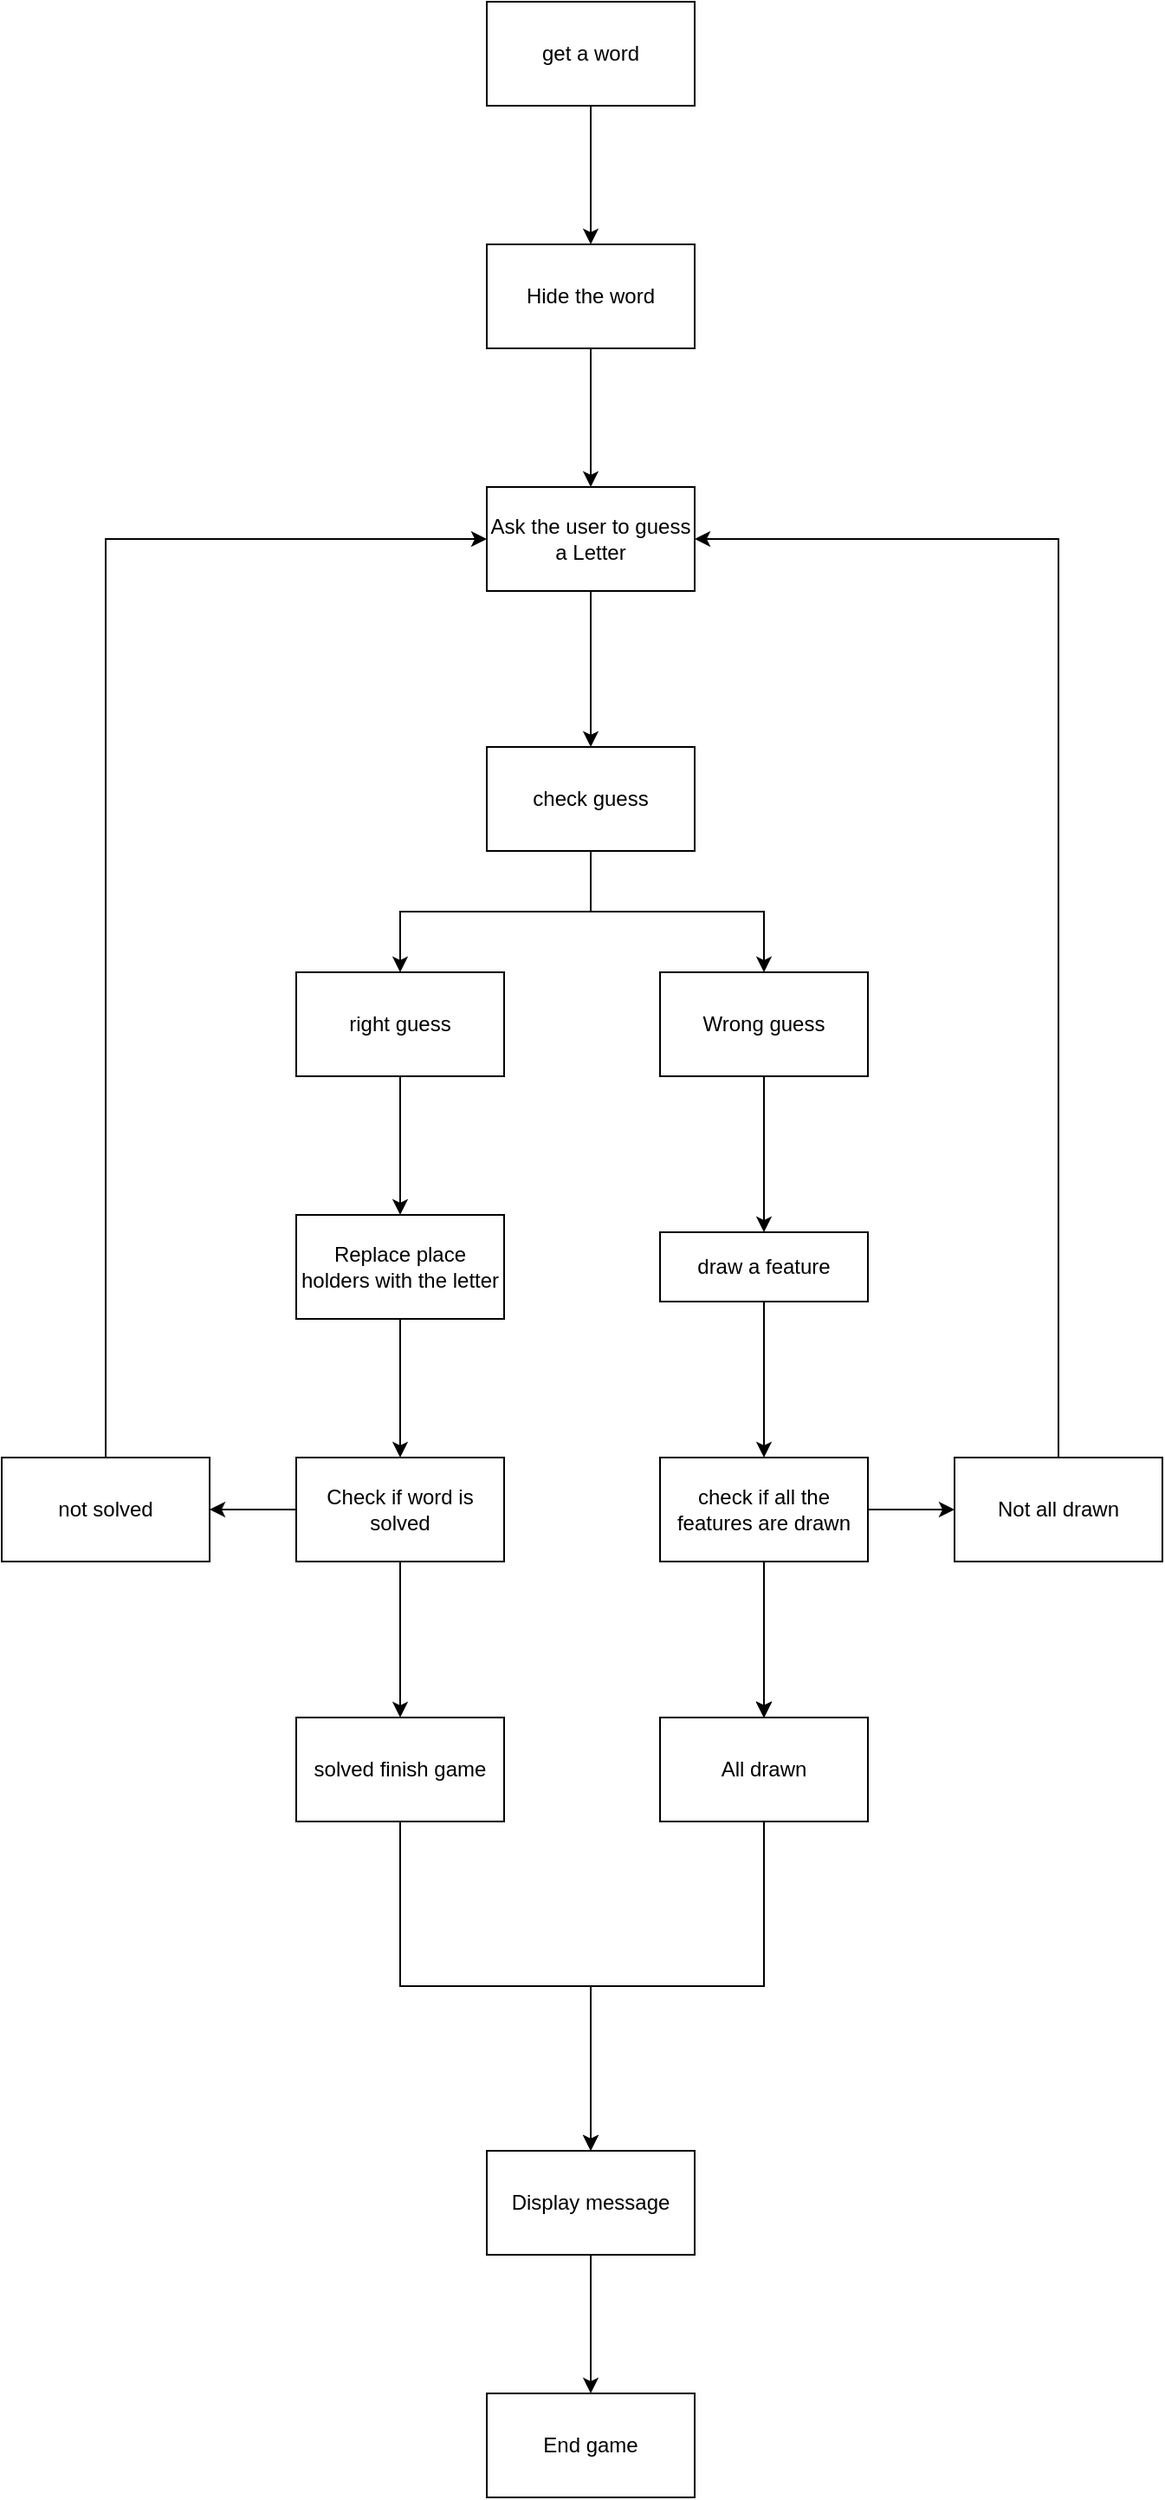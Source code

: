 <mxfile version="24.7.7">
  <diagram name="Page-1" id="45-E5oH-IlwDKeV_Aj2h">
    <mxGraphModel dx="2304" dy="896" grid="1" gridSize="10" guides="1" tooltips="1" connect="1" arrows="1" fold="1" page="1" pageScale="1" pageWidth="827" pageHeight="1169" math="0" shadow="0">
      <root>
        <mxCell id="0" />
        <mxCell id="1" parent="0" />
        <mxCell id="e7k7DConHFphPqSoHIcA-3" value="" style="edgeStyle=orthogonalEdgeStyle;rounded=0;orthogonalLoop=1;jettySize=auto;html=1;" parent="1" source="e7k7DConHFphPqSoHIcA-1" target="e7k7DConHFphPqSoHIcA-2" edge="1">
          <mxGeometry relative="1" as="geometry" />
        </mxCell>
        <mxCell id="e7k7DConHFphPqSoHIcA-1" value="get a word" style="rounded=0;whiteSpace=wrap;html=1;" parent="1" vertex="1">
          <mxGeometry x="120" y="60" width="120" height="60" as="geometry" />
        </mxCell>
        <mxCell id="e7k7DConHFphPqSoHIcA-5" value="" style="edgeStyle=orthogonalEdgeStyle;rounded=0;orthogonalLoop=1;jettySize=auto;html=1;" parent="1" source="e7k7DConHFphPqSoHIcA-2" target="e7k7DConHFphPqSoHIcA-4" edge="1">
          <mxGeometry relative="1" as="geometry" />
        </mxCell>
        <mxCell id="e7k7DConHFphPqSoHIcA-2" value="Hide the word" style="whiteSpace=wrap;html=1;rounded=0;" parent="1" vertex="1">
          <mxGeometry x="120" y="200" width="120" height="60" as="geometry" />
        </mxCell>
        <mxCell id="e7k7DConHFphPqSoHIcA-13" value="" style="edgeStyle=orthogonalEdgeStyle;rounded=0;orthogonalLoop=1;jettySize=auto;html=1;" parent="1" source="e7k7DConHFphPqSoHIcA-4" target="e7k7DConHFphPqSoHIcA-12" edge="1">
          <mxGeometry relative="1" as="geometry" />
        </mxCell>
        <mxCell id="e7k7DConHFphPqSoHIcA-4" value="Ask the user to guess a Letter" style="whiteSpace=wrap;html=1;rounded=0;" parent="1" vertex="1">
          <mxGeometry x="120" y="340" width="120" height="60" as="geometry" />
        </mxCell>
        <mxCell id="e7k7DConHFphPqSoHIcA-19" style="edgeStyle=orthogonalEdgeStyle;rounded=0;orthogonalLoop=1;jettySize=auto;html=1;exitX=0.5;exitY=1;exitDx=0;exitDy=0;entryX=0.5;entryY=0;entryDx=0;entryDy=0;" parent="1" source="e7k7DConHFphPqSoHIcA-6" target="e7k7DConHFphPqSoHIcA-8" edge="1">
          <mxGeometry relative="1" as="geometry" />
        </mxCell>
        <mxCell id="e7k7DConHFphPqSoHIcA-6" value="Wrong guess" style="whiteSpace=wrap;html=1;rounded=0;" parent="1" vertex="1">
          <mxGeometry x="220" y="620" width="120" height="60" as="geometry" />
        </mxCell>
        <mxCell id="e7k7DConHFphPqSoHIcA-24" style="edgeStyle=orthogonalEdgeStyle;rounded=0;orthogonalLoop=1;jettySize=auto;html=1;exitX=0.5;exitY=1;exitDx=0;exitDy=0;entryX=0.5;entryY=0;entryDx=0;entryDy=0;" parent="1" source="e7k7DConHFphPqSoHIcA-8" target="e7k7DConHFphPqSoHIcA-22" edge="1">
          <mxGeometry relative="1" as="geometry" />
        </mxCell>
        <mxCell id="e7k7DConHFphPqSoHIcA-8" value="draw a feature" style="whiteSpace=wrap;html=1;rounded=0;" parent="1" vertex="1">
          <mxGeometry x="220" y="770" width="120" height="40" as="geometry" />
        </mxCell>
        <mxCell id="e7k7DConHFphPqSoHIcA-47" style="edgeStyle=orthogonalEdgeStyle;rounded=0;orthogonalLoop=1;jettySize=auto;html=1;exitX=0.5;exitY=1;exitDx=0;exitDy=0;entryX=0.5;entryY=0;entryDx=0;entryDy=0;" parent="1" source="e7k7DConHFphPqSoHIcA-12" target="e7k7DConHFphPqSoHIcA-6" edge="1">
          <mxGeometry relative="1" as="geometry" />
        </mxCell>
        <mxCell id="e7k7DConHFphPqSoHIcA-48" style="edgeStyle=orthogonalEdgeStyle;rounded=0;orthogonalLoop=1;jettySize=auto;html=1;exitX=0.5;exitY=1;exitDx=0;exitDy=0;entryX=0.5;entryY=0;entryDx=0;entryDy=0;" parent="1" source="e7k7DConHFphPqSoHIcA-12" target="e7k7DConHFphPqSoHIcA-17" edge="1">
          <mxGeometry relative="1" as="geometry" />
        </mxCell>
        <mxCell id="e7k7DConHFphPqSoHIcA-12" value="check guess" style="whiteSpace=wrap;html=1;rounded=0;glass=0;" parent="1" vertex="1">
          <mxGeometry x="120" y="490" width="120" height="60" as="geometry" />
        </mxCell>
        <mxCell id="e7k7DConHFphPqSoHIcA-21" value="" style="edgeStyle=orthogonalEdgeStyle;rounded=0;orthogonalLoop=1;jettySize=auto;html=1;" parent="1" source="e7k7DConHFphPqSoHIcA-17" target="e7k7DConHFphPqSoHIcA-20" edge="1">
          <mxGeometry relative="1" as="geometry" />
        </mxCell>
        <mxCell id="e7k7DConHFphPqSoHIcA-17" value="right guess" style="whiteSpace=wrap;html=1;rounded=0;" parent="1" vertex="1">
          <mxGeometry x="10" y="620" width="120" height="60" as="geometry" />
        </mxCell>
        <mxCell id="e7k7DConHFphPqSoHIcA-27" value="" style="edgeStyle=orthogonalEdgeStyle;rounded=0;orthogonalLoop=1;jettySize=auto;html=1;" parent="1" source="e7k7DConHFphPqSoHIcA-20" target="e7k7DConHFphPqSoHIcA-26" edge="1">
          <mxGeometry relative="1" as="geometry" />
        </mxCell>
        <mxCell id="e7k7DConHFphPqSoHIcA-20" value="Replace place holders with the letter" style="whiteSpace=wrap;html=1;rounded=0;" parent="1" vertex="1">
          <mxGeometry x="10" y="760" width="120" height="60" as="geometry" />
        </mxCell>
        <mxCell id="e7k7DConHFphPqSoHIcA-34" value="" style="edgeStyle=orthogonalEdgeStyle;rounded=0;orthogonalLoop=1;jettySize=auto;html=1;" parent="1" source="e7k7DConHFphPqSoHIcA-22" target="e7k7DConHFphPqSoHIcA-33" edge="1">
          <mxGeometry relative="1" as="geometry" />
        </mxCell>
        <mxCell id="e7k7DConHFphPqSoHIcA-35" value="" style="edgeStyle=orthogonalEdgeStyle;rounded=0;orthogonalLoop=1;jettySize=auto;html=1;" parent="1" source="e7k7DConHFphPqSoHIcA-22" target="e7k7DConHFphPqSoHIcA-33" edge="1">
          <mxGeometry relative="1" as="geometry" />
        </mxCell>
        <mxCell id="e7k7DConHFphPqSoHIcA-36" value="" style="edgeStyle=orthogonalEdgeStyle;rounded=0;orthogonalLoop=1;jettySize=auto;html=1;" parent="1" source="e7k7DConHFphPqSoHIcA-22" target="e7k7DConHFphPqSoHIcA-33" edge="1">
          <mxGeometry relative="1" as="geometry" />
        </mxCell>
        <mxCell id="e7k7DConHFphPqSoHIcA-37" value="" style="edgeStyle=orthogonalEdgeStyle;rounded=0;orthogonalLoop=1;jettySize=auto;html=1;" parent="1" source="e7k7DConHFphPqSoHIcA-22" target="e7k7DConHFphPqSoHIcA-33" edge="1">
          <mxGeometry relative="1" as="geometry" />
        </mxCell>
        <mxCell id="e7k7DConHFphPqSoHIcA-39" value="" style="edgeStyle=orthogonalEdgeStyle;rounded=0;orthogonalLoop=1;jettySize=auto;html=1;" parent="1" source="e7k7DConHFphPqSoHIcA-22" target="e7k7DConHFphPqSoHIcA-38" edge="1">
          <mxGeometry relative="1" as="geometry" />
        </mxCell>
        <mxCell id="e7k7DConHFphPqSoHIcA-22" value="check if all the features are drawn" style="whiteSpace=wrap;html=1;rounded=0;" parent="1" vertex="1">
          <mxGeometry x="220" y="900" width="120" height="60" as="geometry" />
        </mxCell>
        <mxCell id="e7k7DConHFphPqSoHIcA-29" value="" style="edgeStyle=orthogonalEdgeStyle;rounded=0;orthogonalLoop=1;jettySize=auto;html=1;" parent="1" source="e7k7DConHFphPqSoHIcA-26" target="e7k7DConHFphPqSoHIcA-28" edge="1">
          <mxGeometry relative="1" as="geometry" />
        </mxCell>
        <mxCell id="e7k7DConHFphPqSoHIcA-31" value="" style="edgeStyle=orthogonalEdgeStyle;rounded=0;orthogonalLoop=1;jettySize=auto;html=1;" parent="1" source="e7k7DConHFphPqSoHIcA-26" target="e7k7DConHFphPqSoHIcA-30" edge="1">
          <mxGeometry relative="1" as="geometry" />
        </mxCell>
        <mxCell id="e7k7DConHFphPqSoHIcA-26" value="Check if word is solved" style="whiteSpace=wrap;html=1;rounded=0;" parent="1" vertex="1">
          <mxGeometry x="10" y="900" width="120" height="60" as="geometry" />
        </mxCell>
        <mxCell id="e7k7DConHFphPqSoHIcA-51" style="edgeStyle=orthogonalEdgeStyle;rounded=0;orthogonalLoop=1;jettySize=auto;html=1;exitX=0.5;exitY=1;exitDx=0;exitDy=0;entryX=0.5;entryY=0;entryDx=0;entryDy=0;" parent="1" source="e7k7DConHFphPqSoHIcA-28" target="e7k7DConHFphPqSoHIcA-40" edge="1">
          <mxGeometry relative="1" as="geometry" />
        </mxCell>
        <mxCell id="e7k7DConHFphPqSoHIcA-28" value="solved finish game" style="whiteSpace=wrap;html=1;rounded=0;" parent="1" vertex="1">
          <mxGeometry x="10" y="1050" width="120" height="60" as="geometry" />
        </mxCell>
        <mxCell id="e7k7DConHFphPqSoHIcA-49" style="edgeStyle=orthogonalEdgeStyle;rounded=0;orthogonalLoop=1;jettySize=auto;html=1;exitX=0.5;exitY=0;exitDx=0;exitDy=0;entryX=0;entryY=0.5;entryDx=0;entryDy=0;" parent="1" source="e7k7DConHFphPqSoHIcA-30" target="e7k7DConHFphPqSoHIcA-4" edge="1">
          <mxGeometry relative="1" as="geometry" />
        </mxCell>
        <mxCell id="e7k7DConHFphPqSoHIcA-30" value="not solved" style="whiteSpace=wrap;html=1;rounded=0;" parent="1" vertex="1">
          <mxGeometry x="-160" y="900" width="120" height="60" as="geometry" />
        </mxCell>
        <mxCell id="e7k7DConHFphPqSoHIcA-53" style="edgeStyle=orthogonalEdgeStyle;rounded=0;orthogonalLoop=1;jettySize=auto;html=1;exitX=0.5;exitY=1;exitDx=0;exitDy=0;entryX=0.5;entryY=0;entryDx=0;entryDy=0;" parent="1" source="e7k7DConHFphPqSoHIcA-33" target="e7k7DConHFphPqSoHIcA-40" edge="1">
          <mxGeometry relative="1" as="geometry" />
        </mxCell>
        <mxCell id="e7k7DConHFphPqSoHIcA-33" value="All drawn" style="whiteSpace=wrap;html=1;rounded=0;" parent="1" vertex="1">
          <mxGeometry x="220" y="1050" width="120" height="60" as="geometry" />
        </mxCell>
        <mxCell id="e7k7DConHFphPqSoHIcA-50" style="edgeStyle=orthogonalEdgeStyle;rounded=0;orthogonalLoop=1;jettySize=auto;html=1;exitX=0.5;exitY=0;exitDx=0;exitDy=0;entryX=1;entryY=0.5;entryDx=0;entryDy=0;" parent="1" source="e7k7DConHFphPqSoHIcA-38" target="e7k7DConHFphPqSoHIcA-4" edge="1">
          <mxGeometry relative="1" as="geometry" />
        </mxCell>
        <mxCell id="e7k7DConHFphPqSoHIcA-38" value="Not all drawn" style="whiteSpace=wrap;html=1;rounded=0;" parent="1" vertex="1">
          <mxGeometry x="390" y="900" width="120" height="60" as="geometry" />
        </mxCell>
        <mxCell id="e7k7DConHFphPqSoHIcA-44" value="" style="edgeStyle=orthogonalEdgeStyle;rounded=0;orthogonalLoop=1;jettySize=auto;html=1;" parent="1" source="e7k7DConHFphPqSoHIcA-40" target="e7k7DConHFphPqSoHIcA-43" edge="1">
          <mxGeometry relative="1" as="geometry" />
        </mxCell>
        <mxCell id="e7k7DConHFphPqSoHIcA-40" value="Display message" style="whiteSpace=wrap;html=1;rounded=0;" parent="1" vertex="1">
          <mxGeometry x="120" y="1300" width="120" height="60" as="geometry" />
        </mxCell>
        <mxCell id="e7k7DConHFphPqSoHIcA-43" value="End game" style="whiteSpace=wrap;html=1;rounded=0;" parent="1" vertex="1">
          <mxGeometry x="120" y="1440" width="120" height="60" as="geometry" />
        </mxCell>
      </root>
    </mxGraphModel>
  </diagram>
</mxfile>
